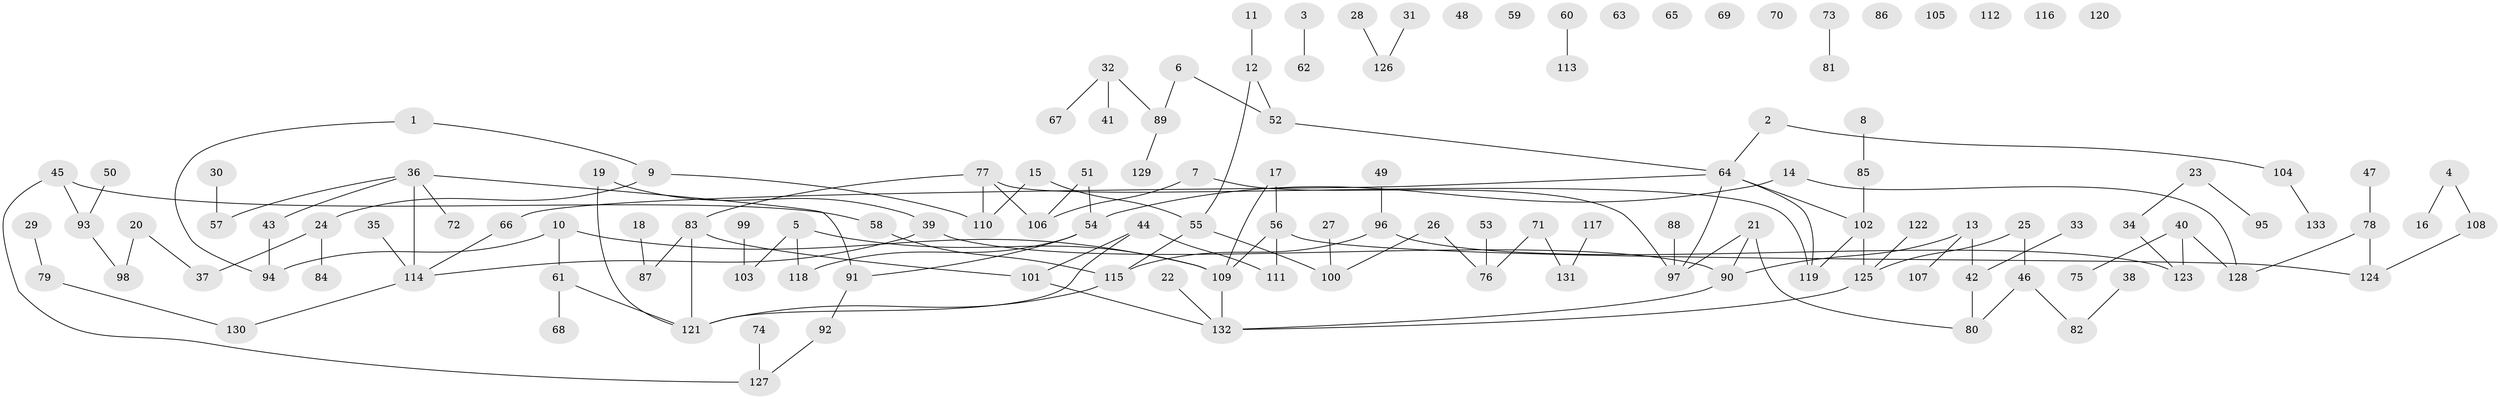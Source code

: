 // Generated by graph-tools (version 1.1) at 2025/49/03/09/25 03:49:10]
// undirected, 133 vertices, 139 edges
graph export_dot {
graph [start="1"]
  node [color=gray90,style=filled];
  1;
  2;
  3;
  4;
  5;
  6;
  7;
  8;
  9;
  10;
  11;
  12;
  13;
  14;
  15;
  16;
  17;
  18;
  19;
  20;
  21;
  22;
  23;
  24;
  25;
  26;
  27;
  28;
  29;
  30;
  31;
  32;
  33;
  34;
  35;
  36;
  37;
  38;
  39;
  40;
  41;
  42;
  43;
  44;
  45;
  46;
  47;
  48;
  49;
  50;
  51;
  52;
  53;
  54;
  55;
  56;
  57;
  58;
  59;
  60;
  61;
  62;
  63;
  64;
  65;
  66;
  67;
  68;
  69;
  70;
  71;
  72;
  73;
  74;
  75;
  76;
  77;
  78;
  79;
  80;
  81;
  82;
  83;
  84;
  85;
  86;
  87;
  88;
  89;
  90;
  91;
  92;
  93;
  94;
  95;
  96;
  97;
  98;
  99;
  100;
  101;
  102;
  103;
  104;
  105;
  106;
  107;
  108;
  109;
  110;
  111;
  112;
  113;
  114;
  115;
  116;
  117;
  118;
  119;
  120;
  121;
  122;
  123;
  124;
  125;
  126;
  127;
  128;
  129;
  130;
  131;
  132;
  133;
  1 -- 9;
  1 -- 94;
  2 -- 64;
  2 -- 104;
  3 -- 62;
  4 -- 16;
  4 -- 108;
  5 -- 103;
  5 -- 109;
  5 -- 118;
  6 -- 52;
  6 -- 89;
  7 -- 97;
  7 -- 106;
  8 -- 85;
  9 -- 24;
  9 -- 110;
  10 -- 61;
  10 -- 94;
  10 -- 109;
  11 -- 12;
  12 -- 52;
  12 -- 55;
  13 -- 42;
  13 -- 90;
  13 -- 107;
  14 -- 54;
  14 -- 128;
  15 -- 55;
  15 -- 110;
  17 -- 56;
  17 -- 109;
  18 -- 87;
  19 -- 39;
  19 -- 121;
  20 -- 37;
  20 -- 98;
  21 -- 80;
  21 -- 90;
  21 -- 97;
  22 -- 132;
  23 -- 34;
  23 -- 95;
  24 -- 37;
  24 -- 84;
  25 -- 46;
  25 -- 125;
  26 -- 76;
  26 -- 100;
  27 -- 100;
  28 -- 126;
  29 -- 79;
  30 -- 57;
  31 -- 126;
  32 -- 41;
  32 -- 67;
  32 -- 89;
  33 -- 42;
  34 -- 123;
  35 -- 114;
  36 -- 43;
  36 -- 57;
  36 -- 72;
  36 -- 91;
  36 -- 114;
  38 -- 82;
  39 -- 90;
  39 -- 114;
  40 -- 75;
  40 -- 123;
  40 -- 128;
  42 -- 80;
  43 -- 94;
  44 -- 101;
  44 -- 111;
  44 -- 121;
  45 -- 58;
  45 -- 93;
  45 -- 127;
  46 -- 80;
  46 -- 82;
  47 -- 78;
  49 -- 96;
  50 -- 93;
  51 -- 54;
  51 -- 106;
  52 -- 64;
  53 -- 76;
  54 -- 91;
  54 -- 118;
  55 -- 100;
  55 -- 115;
  56 -- 109;
  56 -- 111;
  56 -- 124;
  58 -- 115;
  60 -- 113;
  61 -- 68;
  61 -- 121;
  64 -- 66;
  64 -- 97;
  64 -- 102;
  64 -- 119;
  66 -- 114;
  71 -- 76;
  71 -- 131;
  73 -- 81;
  74 -- 127;
  77 -- 83;
  77 -- 106;
  77 -- 110;
  77 -- 119;
  78 -- 124;
  78 -- 128;
  79 -- 130;
  83 -- 87;
  83 -- 101;
  83 -- 121;
  85 -- 102;
  88 -- 97;
  89 -- 129;
  90 -- 132;
  91 -- 92;
  92 -- 127;
  93 -- 98;
  96 -- 115;
  96 -- 123;
  99 -- 103;
  101 -- 132;
  102 -- 119;
  102 -- 125;
  104 -- 133;
  108 -- 124;
  109 -- 132;
  114 -- 130;
  115 -- 121;
  117 -- 131;
  122 -- 125;
  125 -- 132;
}
